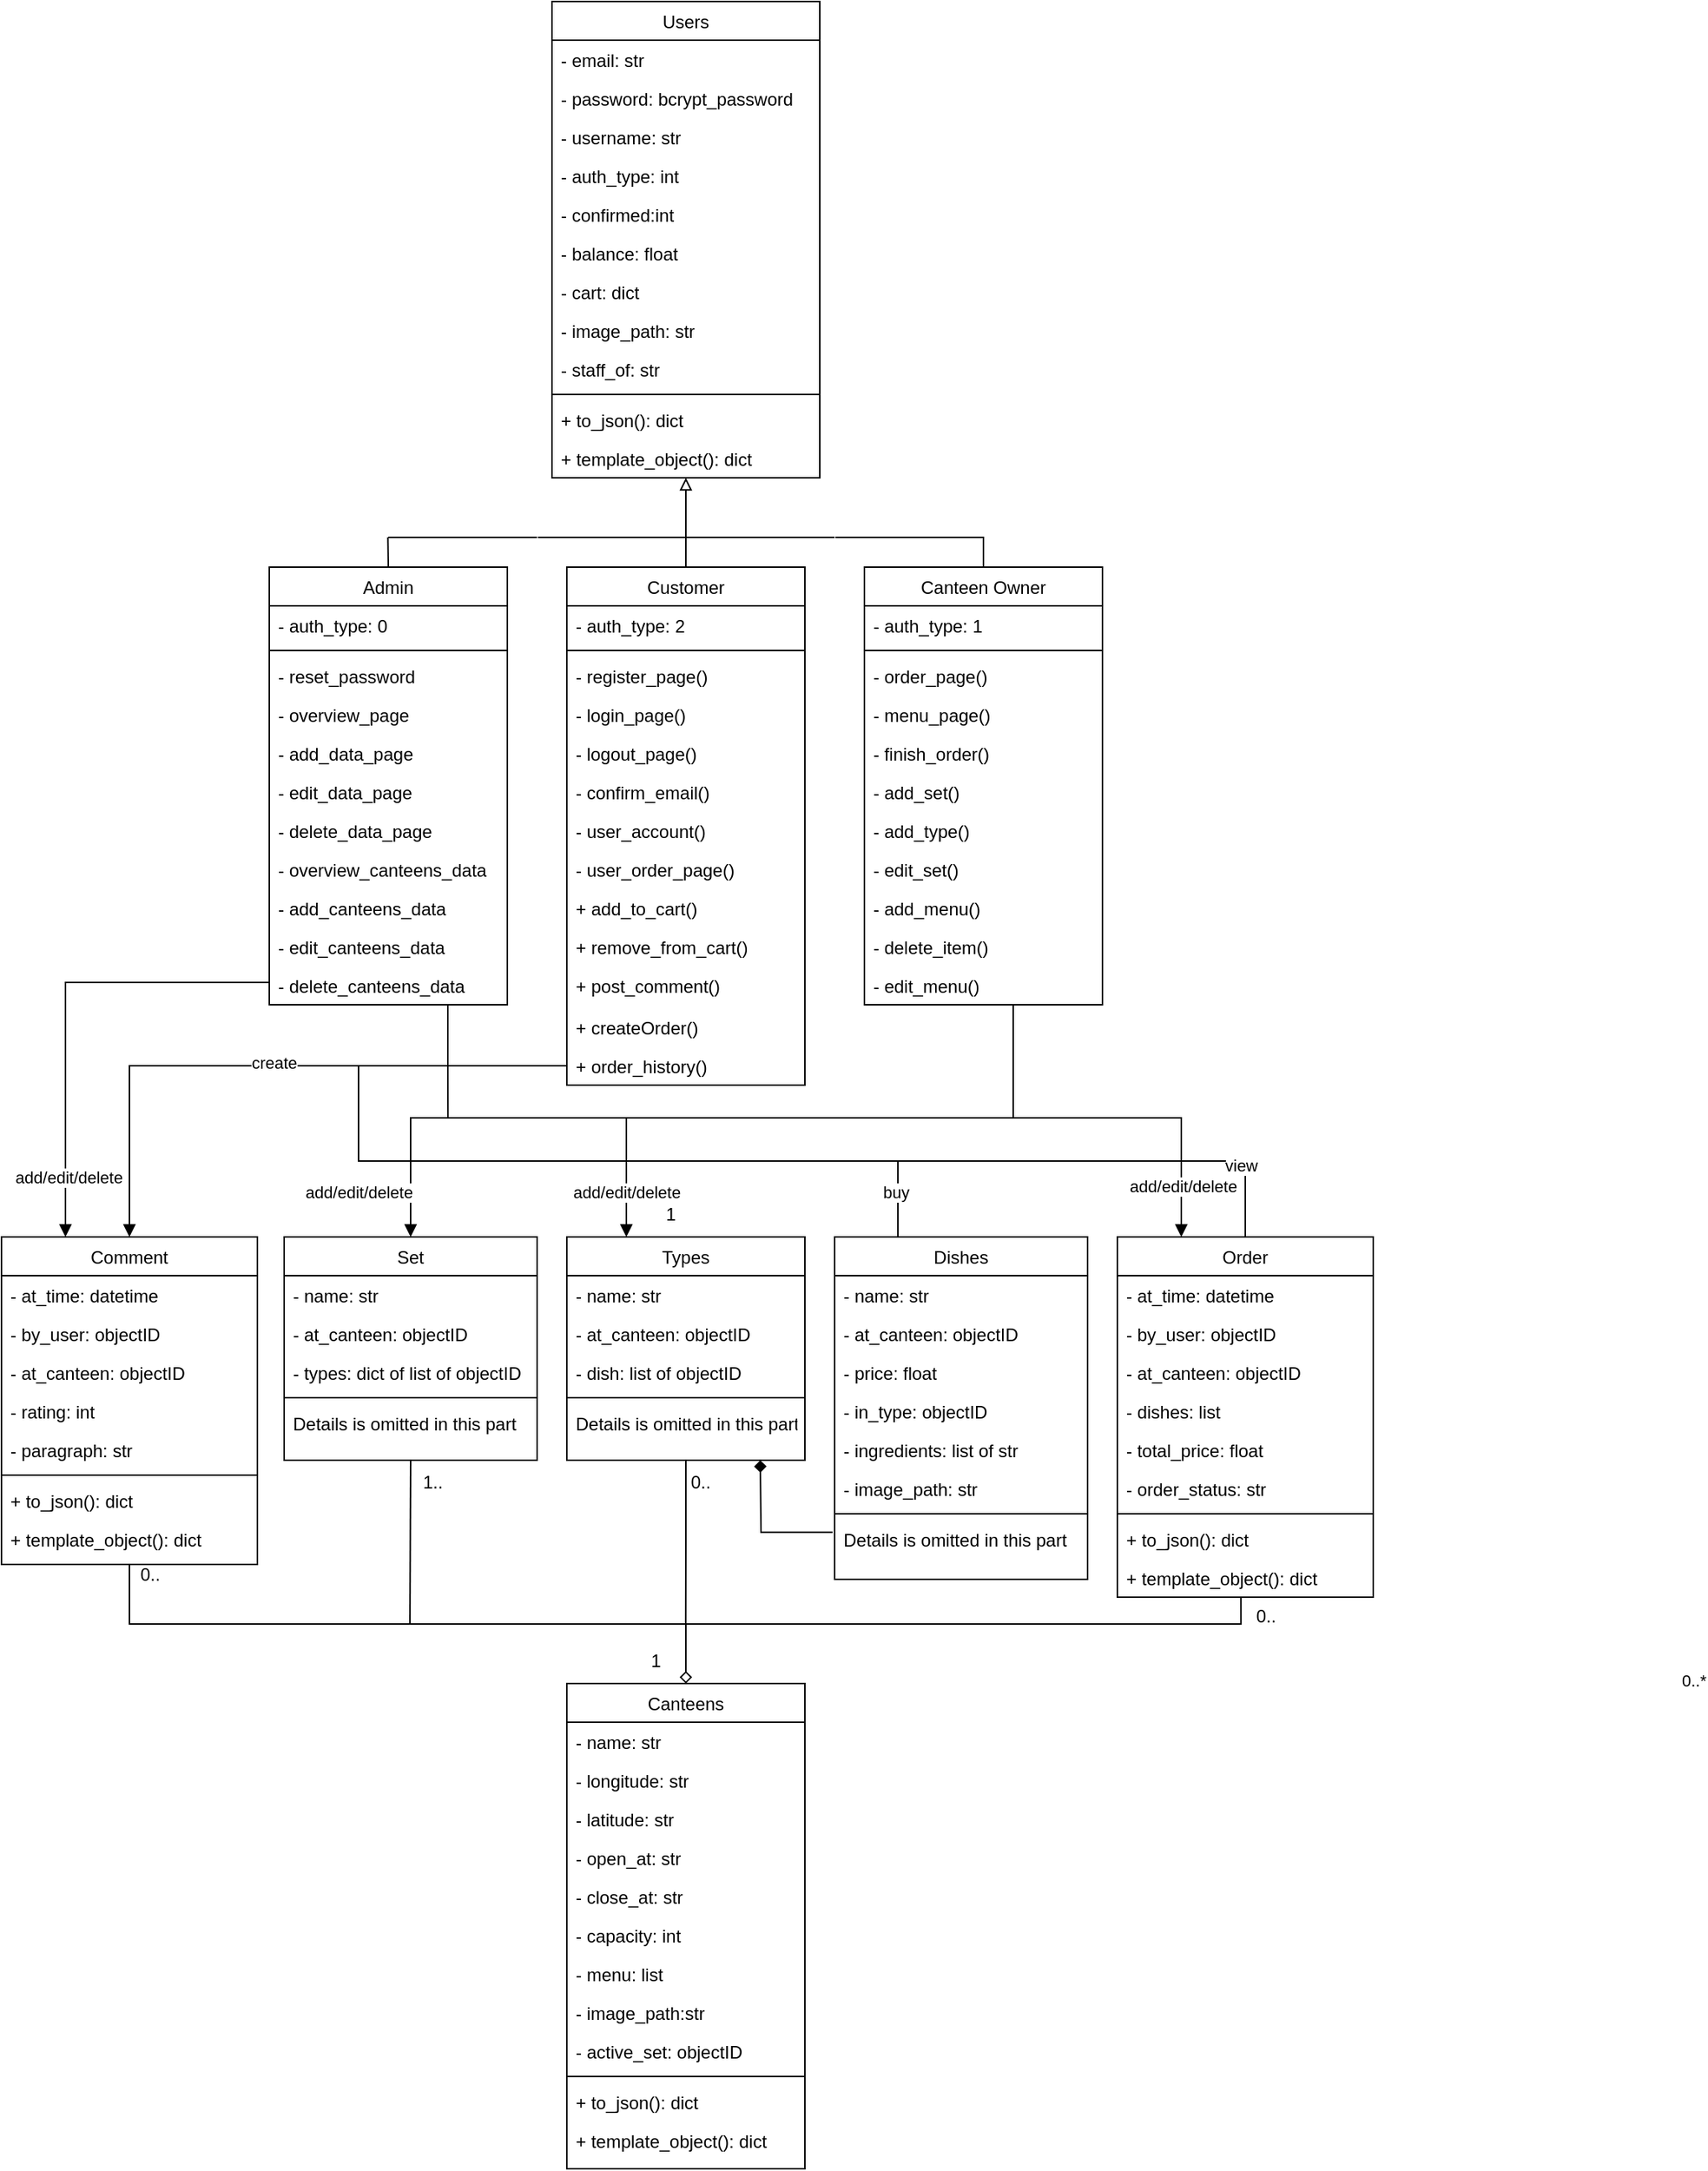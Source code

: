<mxfile version="18.0.0" type="github">
  <diagram id="REKJF-Y3c_5m74wAslqW" name="Page-1">
    <mxGraphModel dx="2703" dy="2780" grid="1" gridSize="10" guides="1" tooltips="1" connect="1" arrows="1" fold="1" page="1" pageScale="1" pageWidth="850" pageHeight="1100" math="0" shadow="0">
      <root>
        <mxCell id="0" />
        <mxCell id="1" parent="0" />
        <mxCell id="viqxkSpvM3g-2Dvo09nj-1" value="Users" style="swimlane;fontStyle=0;align=center;verticalAlign=top;childLayout=stackLayout;horizontal=1;startSize=26;horizontalStack=0;resizeParent=1;resizeLast=0;collapsible=1;marginBottom=0;rounded=0;shadow=0;strokeWidth=1;" vertex="1" parent="1">
          <mxGeometry x="470" y="-340" width="180" height="320" as="geometry">
            <mxRectangle x="230" y="140" width="160" height="26" as="alternateBounds" />
          </mxGeometry>
        </mxCell>
        <mxCell id="viqxkSpvM3g-2Dvo09nj-2" value="- email: str" style="text;align=left;verticalAlign=top;spacingLeft=4;spacingRight=4;overflow=hidden;rotatable=0;points=[[0,0.5],[1,0.5]];portConstraint=eastwest;" vertex="1" parent="viqxkSpvM3g-2Dvo09nj-1">
          <mxGeometry y="26" width="180" height="26" as="geometry" />
        </mxCell>
        <mxCell id="viqxkSpvM3g-2Dvo09nj-3" value="- password: bcrypt_password" style="text;align=left;verticalAlign=top;spacingLeft=4;spacingRight=4;overflow=hidden;rotatable=0;points=[[0,0.5],[1,0.5]];portConstraint=eastwest;rounded=0;shadow=0;html=0;" vertex="1" parent="viqxkSpvM3g-2Dvo09nj-1">
          <mxGeometry y="52" width="180" height="26" as="geometry" />
        </mxCell>
        <mxCell id="viqxkSpvM3g-2Dvo09nj-4" value="- username: str" style="text;align=left;verticalAlign=top;spacingLeft=4;spacingRight=4;overflow=hidden;rotatable=0;points=[[0,0.5],[1,0.5]];portConstraint=eastwest;rounded=0;shadow=0;html=0;" vertex="1" parent="viqxkSpvM3g-2Dvo09nj-1">
          <mxGeometry y="78" width="180" height="26" as="geometry" />
        </mxCell>
        <mxCell id="viqxkSpvM3g-2Dvo09nj-5" value="- auth_type: int" style="text;align=left;verticalAlign=top;spacingLeft=4;spacingRight=4;overflow=hidden;rotatable=0;points=[[0,0.5],[1,0.5]];portConstraint=eastwest;rounded=0;shadow=0;html=0;" vertex="1" parent="viqxkSpvM3g-2Dvo09nj-1">
          <mxGeometry y="104" width="180" height="26" as="geometry" />
        </mxCell>
        <mxCell id="viqxkSpvM3g-2Dvo09nj-6" value="- confirmed:int" style="text;align=left;verticalAlign=top;spacingLeft=4;spacingRight=4;overflow=hidden;rotatable=0;points=[[0,0.5],[1,0.5]];portConstraint=eastwest;rounded=0;shadow=0;html=0;" vertex="1" parent="viqxkSpvM3g-2Dvo09nj-1">
          <mxGeometry y="130" width="180" height="26" as="geometry" />
        </mxCell>
        <mxCell id="viqxkSpvM3g-2Dvo09nj-7" value="- balance: float" style="text;align=left;verticalAlign=top;spacingLeft=4;spacingRight=4;overflow=hidden;rotatable=0;points=[[0,0.5],[1,0.5]];portConstraint=eastwest;rounded=0;shadow=0;html=0;" vertex="1" parent="viqxkSpvM3g-2Dvo09nj-1">
          <mxGeometry y="156" width="180" height="26" as="geometry" />
        </mxCell>
        <mxCell id="viqxkSpvM3g-2Dvo09nj-8" value="- cart: dict" style="text;align=left;verticalAlign=top;spacingLeft=4;spacingRight=4;overflow=hidden;rotatable=0;points=[[0,0.5],[1,0.5]];portConstraint=eastwest;rounded=0;shadow=0;html=0;" vertex="1" parent="viqxkSpvM3g-2Dvo09nj-1">
          <mxGeometry y="182" width="180" height="26" as="geometry" />
        </mxCell>
        <mxCell id="viqxkSpvM3g-2Dvo09nj-9" value="- image_path: str" style="text;align=left;verticalAlign=top;spacingLeft=4;spacingRight=4;overflow=hidden;rotatable=0;points=[[0,0.5],[1,0.5]];portConstraint=eastwest;rounded=0;shadow=0;html=0;" vertex="1" parent="viqxkSpvM3g-2Dvo09nj-1">
          <mxGeometry y="208" width="180" height="26" as="geometry" />
        </mxCell>
        <mxCell id="viqxkSpvM3g-2Dvo09nj-10" value="- staff_of: str" style="text;align=left;verticalAlign=top;spacingLeft=4;spacingRight=4;overflow=hidden;rotatable=0;points=[[0,0.5],[1,0.5]];portConstraint=eastwest;rounded=0;shadow=0;html=0;" vertex="1" parent="viqxkSpvM3g-2Dvo09nj-1">
          <mxGeometry y="234" width="180" height="26" as="geometry" />
        </mxCell>
        <mxCell id="viqxkSpvM3g-2Dvo09nj-11" value="" style="line;html=1;strokeWidth=1;align=left;verticalAlign=middle;spacingTop=-1;spacingLeft=3;spacingRight=3;rotatable=0;labelPosition=right;points=[];portConstraint=eastwest;" vertex="1" parent="viqxkSpvM3g-2Dvo09nj-1">
          <mxGeometry y="260" width="180" height="8" as="geometry" />
        </mxCell>
        <mxCell id="viqxkSpvM3g-2Dvo09nj-12" value="+ to_json(): dict" style="text;align=left;verticalAlign=top;spacingLeft=4;spacingRight=4;overflow=hidden;rotatable=0;points=[[0,0.5],[1,0.5]];portConstraint=eastwest;" vertex="1" parent="viqxkSpvM3g-2Dvo09nj-1">
          <mxGeometry y="268" width="180" height="26" as="geometry" />
        </mxCell>
        <mxCell id="viqxkSpvM3g-2Dvo09nj-13" value="+ template_object(): dict" style="text;align=left;verticalAlign=top;spacingLeft=4;spacingRight=4;overflow=hidden;rotatable=0;points=[[0,0.5],[1,0.5]];portConstraint=eastwest;rounded=0;shadow=0;html=0;" vertex="1" parent="viqxkSpvM3g-2Dvo09nj-1">
          <mxGeometry y="294" width="180" height="26" as="geometry" />
        </mxCell>
        <mxCell id="viqxkSpvM3g-2Dvo09nj-132" style="edgeStyle=orthogonalEdgeStyle;rounded=0;orthogonalLoop=1;jettySize=auto;html=1;exitX=0.5;exitY=0;exitDx=0;exitDy=0;endArrow=none;endFill=0;" edge="1" parent="1" source="viqxkSpvM3g-2Dvo09nj-14">
          <mxGeometry relative="1" as="geometry">
            <mxPoint x="460" y="20" as="targetPoint" />
          </mxGeometry>
        </mxCell>
        <mxCell id="viqxkSpvM3g-2Dvo09nj-14" value="Customer" style="swimlane;fontStyle=0;align=center;verticalAlign=top;childLayout=stackLayout;horizontal=1;startSize=26;horizontalStack=0;resizeParent=1;resizeLast=0;collapsible=1;marginBottom=0;rounded=0;shadow=0;strokeWidth=1;" vertex="1" parent="1">
          <mxGeometry x="480" y="40" width="160" height="348" as="geometry">
            <mxRectangle x="130" y="380" width="160" height="26" as="alternateBounds" />
          </mxGeometry>
        </mxCell>
        <mxCell id="viqxkSpvM3g-2Dvo09nj-15" value="- auth_type: 2" style="text;align=left;verticalAlign=top;spacingLeft=4;spacingRight=4;overflow=hidden;rotatable=0;points=[[0,0.5],[1,0.5]];portConstraint=eastwest;rounded=0;shadow=0;html=0;" vertex="1" parent="viqxkSpvM3g-2Dvo09nj-14">
          <mxGeometry y="26" width="160" height="26" as="geometry" />
        </mxCell>
        <mxCell id="viqxkSpvM3g-2Dvo09nj-16" value="" style="line;html=1;strokeWidth=1;align=left;verticalAlign=middle;spacingTop=-1;spacingLeft=3;spacingRight=3;rotatable=0;labelPosition=right;points=[];portConstraint=eastwest;" vertex="1" parent="viqxkSpvM3g-2Dvo09nj-14">
          <mxGeometry y="52" width="160" height="8" as="geometry" />
        </mxCell>
        <mxCell id="viqxkSpvM3g-2Dvo09nj-17" value="- register_page()" style="text;align=left;verticalAlign=top;spacingLeft=4;spacingRight=4;overflow=hidden;rotatable=0;points=[[0,0.5],[1,0.5]];portConstraint=eastwest;rounded=0;shadow=0;html=0;" vertex="1" parent="viqxkSpvM3g-2Dvo09nj-14">
          <mxGeometry y="60" width="160" height="26" as="geometry" />
        </mxCell>
        <mxCell id="viqxkSpvM3g-2Dvo09nj-18" value="- login_page()" style="text;align=left;verticalAlign=top;spacingLeft=4;spacingRight=4;overflow=hidden;rotatable=0;points=[[0,0.5],[1,0.5]];portConstraint=eastwest;fontStyle=0" vertex="1" parent="viqxkSpvM3g-2Dvo09nj-14">
          <mxGeometry y="86" width="160" height="26" as="geometry" />
        </mxCell>
        <mxCell id="viqxkSpvM3g-2Dvo09nj-19" value="- logout_page()" style="text;align=left;verticalAlign=top;spacingLeft=4;spacingRight=4;overflow=hidden;rotatable=0;points=[[0,0.5],[1,0.5]];portConstraint=eastwest;" vertex="1" parent="viqxkSpvM3g-2Dvo09nj-14">
          <mxGeometry y="112" width="160" height="26" as="geometry" />
        </mxCell>
        <mxCell id="viqxkSpvM3g-2Dvo09nj-20" value="- confirm_email()" style="text;align=left;verticalAlign=top;spacingLeft=4;spacingRight=4;overflow=hidden;rotatable=0;points=[[0,0.5],[1,0.5]];portConstraint=eastwest;rounded=0;shadow=0;html=0;" vertex="1" parent="viqxkSpvM3g-2Dvo09nj-14">
          <mxGeometry y="138" width="160" height="26" as="geometry" />
        </mxCell>
        <mxCell id="viqxkSpvM3g-2Dvo09nj-21" value="- user_account()" style="text;align=left;verticalAlign=top;spacingLeft=4;spacingRight=4;overflow=hidden;rotatable=0;points=[[0,0.5],[1,0.5]];portConstraint=eastwest;rounded=0;shadow=0;html=0;" vertex="1" parent="viqxkSpvM3g-2Dvo09nj-14">
          <mxGeometry y="164" width="160" height="26" as="geometry" />
        </mxCell>
        <mxCell id="viqxkSpvM3g-2Dvo09nj-22" value="- user_order_page()" style="text;align=left;verticalAlign=top;spacingLeft=4;spacingRight=4;overflow=hidden;rotatable=0;points=[[0,0.5],[1,0.5]];portConstraint=eastwest;rounded=0;shadow=0;html=0;" vertex="1" parent="viqxkSpvM3g-2Dvo09nj-14">
          <mxGeometry y="190" width="160" height="26" as="geometry" />
        </mxCell>
        <mxCell id="viqxkSpvM3g-2Dvo09nj-23" value="+ add_to_cart()" style="text;align=left;verticalAlign=top;spacingLeft=4;spacingRight=4;overflow=hidden;rotatable=0;points=[[0,0.5],[1,0.5]];portConstraint=eastwest;rounded=0;shadow=0;html=0;" vertex="1" parent="viqxkSpvM3g-2Dvo09nj-14">
          <mxGeometry y="216" width="160" height="26" as="geometry" />
        </mxCell>
        <mxCell id="viqxkSpvM3g-2Dvo09nj-24" value="+ remove_from_cart()" style="text;align=left;verticalAlign=top;spacingLeft=4;spacingRight=4;overflow=hidden;rotatable=0;points=[[0,0.5],[1,0.5]];portConstraint=eastwest;rounded=0;shadow=0;html=0;" vertex="1" parent="viqxkSpvM3g-2Dvo09nj-14">
          <mxGeometry y="242" width="160" height="26" as="geometry" />
        </mxCell>
        <mxCell id="viqxkSpvM3g-2Dvo09nj-25" value="+ post_comment()" style="text;align=left;verticalAlign=top;spacingLeft=4;spacingRight=4;overflow=hidden;rotatable=0;points=[[0,0.5],[1,0.5]];portConstraint=eastwest;rounded=0;shadow=0;html=0;" vertex="1" parent="viqxkSpvM3g-2Dvo09nj-14">
          <mxGeometry y="268" width="160" height="28" as="geometry" />
        </mxCell>
        <mxCell id="viqxkSpvM3g-2Dvo09nj-26" value="+ createOrder()" style="text;align=left;verticalAlign=top;spacingLeft=4;spacingRight=4;overflow=hidden;rotatable=0;points=[[0,0.5],[1,0.5]];portConstraint=eastwest;" vertex="1" parent="viqxkSpvM3g-2Dvo09nj-14">
          <mxGeometry y="296" width="160" height="26" as="geometry" />
        </mxCell>
        <mxCell id="viqxkSpvM3g-2Dvo09nj-27" value="+ order_history()" style="text;align=left;verticalAlign=top;spacingLeft=4;spacingRight=4;overflow=hidden;rotatable=0;points=[[0,0.5],[1,0.5]];portConstraint=eastwest;rounded=0;shadow=0;html=0;" vertex="1" parent="viqxkSpvM3g-2Dvo09nj-14">
          <mxGeometry y="322" width="160" height="26" as="geometry" />
        </mxCell>
        <mxCell id="viqxkSpvM3g-2Dvo09nj-32" value="Canteens" style="swimlane;fontStyle=0;align=center;verticalAlign=top;childLayout=stackLayout;horizontal=1;startSize=26;horizontalStack=0;resizeParent=1;resizeLast=0;collapsible=1;marginBottom=0;rounded=0;shadow=0;strokeWidth=1;" vertex="1" parent="1">
          <mxGeometry x="480" y="790" width="160" height="326" as="geometry">
            <mxRectangle x="550" y="140" width="160" height="26" as="alternateBounds" />
          </mxGeometry>
        </mxCell>
        <mxCell id="viqxkSpvM3g-2Dvo09nj-33" value="- name: str" style="text;align=left;verticalAlign=top;spacingLeft=4;spacingRight=4;overflow=hidden;rotatable=0;points=[[0,0.5],[1,0.5]];portConstraint=eastwest;" vertex="1" parent="viqxkSpvM3g-2Dvo09nj-32">
          <mxGeometry y="26" width="160" height="26" as="geometry" />
        </mxCell>
        <mxCell id="viqxkSpvM3g-2Dvo09nj-34" value="- longitude: str" style="text;align=left;verticalAlign=top;spacingLeft=4;spacingRight=4;overflow=hidden;rotatable=0;points=[[0,0.5],[1,0.5]];portConstraint=eastwest;rounded=0;shadow=0;html=0;" vertex="1" parent="viqxkSpvM3g-2Dvo09nj-32">
          <mxGeometry y="52" width="160" height="26" as="geometry" />
        </mxCell>
        <mxCell id="viqxkSpvM3g-2Dvo09nj-35" value="- latitude: str" style="text;align=left;verticalAlign=top;spacingLeft=4;spacingRight=4;overflow=hidden;rotatable=0;points=[[0,0.5],[1,0.5]];portConstraint=eastwest;rounded=0;shadow=0;html=0;" vertex="1" parent="viqxkSpvM3g-2Dvo09nj-32">
          <mxGeometry y="78" width="160" height="26" as="geometry" />
        </mxCell>
        <mxCell id="viqxkSpvM3g-2Dvo09nj-36" value="- open_at: str" style="text;align=left;verticalAlign=top;spacingLeft=4;spacingRight=4;overflow=hidden;rotatable=0;points=[[0,0.5],[1,0.5]];portConstraint=eastwest;rounded=0;shadow=0;html=0;" vertex="1" parent="viqxkSpvM3g-2Dvo09nj-32">
          <mxGeometry y="104" width="160" height="26" as="geometry" />
        </mxCell>
        <mxCell id="viqxkSpvM3g-2Dvo09nj-37" value="- close_at: str" style="text;align=left;verticalAlign=top;spacingLeft=4;spacingRight=4;overflow=hidden;rotatable=0;points=[[0,0.5],[1,0.5]];portConstraint=eastwest;rounded=0;shadow=0;html=0;" vertex="1" parent="viqxkSpvM3g-2Dvo09nj-32">
          <mxGeometry y="130" width="160" height="26" as="geometry" />
        </mxCell>
        <mxCell id="viqxkSpvM3g-2Dvo09nj-38" value="- capacity: int" style="text;align=left;verticalAlign=top;spacingLeft=4;spacingRight=4;overflow=hidden;rotatable=0;points=[[0,0.5],[1,0.5]];portConstraint=eastwest;rounded=0;shadow=0;html=0;" vertex="1" parent="viqxkSpvM3g-2Dvo09nj-32">
          <mxGeometry y="156" width="160" height="26" as="geometry" />
        </mxCell>
        <mxCell id="viqxkSpvM3g-2Dvo09nj-39" value="- menu: list" style="text;align=left;verticalAlign=top;spacingLeft=4;spacingRight=4;overflow=hidden;rotatable=0;points=[[0,0.5],[1,0.5]];portConstraint=eastwest;rounded=0;shadow=0;html=0;" vertex="1" parent="viqxkSpvM3g-2Dvo09nj-32">
          <mxGeometry y="182" width="160" height="26" as="geometry" />
        </mxCell>
        <mxCell id="viqxkSpvM3g-2Dvo09nj-40" value="- image_path:str" style="text;align=left;verticalAlign=top;spacingLeft=4;spacingRight=4;overflow=hidden;rotatable=0;points=[[0,0.5],[1,0.5]];portConstraint=eastwest;rounded=0;shadow=0;html=0;" vertex="1" parent="viqxkSpvM3g-2Dvo09nj-32">
          <mxGeometry y="208" width="160" height="26" as="geometry" />
        </mxCell>
        <mxCell id="viqxkSpvM3g-2Dvo09nj-41" value="- active_set: objectID" style="text;align=left;verticalAlign=top;spacingLeft=4;spacingRight=4;overflow=hidden;rotatable=0;points=[[0,0.5],[1,0.5]];portConstraint=eastwest;rounded=0;shadow=0;html=0;" vertex="1" parent="viqxkSpvM3g-2Dvo09nj-32">
          <mxGeometry y="234" width="160" height="26" as="geometry" />
        </mxCell>
        <mxCell id="viqxkSpvM3g-2Dvo09nj-42" value="" style="line;html=1;strokeWidth=1;align=left;verticalAlign=middle;spacingTop=-1;spacingLeft=3;spacingRight=3;rotatable=0;labelPosition=right;points=[];portConstraint=eastwest;" vertex="1" parent="viqxkSpvM3g-2Dvo09nj-32">
          <mxGeometry y="260" width="160" height="8" as="geometry" />
        </mxCell>
        <mxCell id="viqxkSpvM3g-2Dvo09nj-43" value="+ to_json(): dict" style="text;align=left;verticalAlign=top;spacingLeft=4;spacingRight=4;overflow=hidden;rotatable=0;points=[[0,0.5],[1,0.5]];portConstraint=eastwest;" vertex="1" parent="viqxkSpvM3g-2Dvo09nj-32">
          <mxGeometry y="268" width="160" height="26" as="geometry" />
        </mxCell>
        <mxCell id="viqxkSpvM3g-2Dvo09nj-44" value="+ template_object(): dict" style="text;align=left;verticalAlign=top;spacingLeft=4;spacingRight=4;overflow=hidden;rotatable=0;points=[[0,0.5],[1,0.5]];portConstraint=eastwest;" vertex="1" parent="viqxkSpvM3g-2Dvo09nj-32">
          <mxGeometry y="294" width="160" height="26" as="geometry" />
        </mxCell>
        <mxCell id="viqxkSpvM3g-2Dvo09nj-140" style="edgeStyle=orthogonalEdgeStyle;rounded=0;orthogonalLoop=1;jettySize=auto;html=1;exitX=0.5;exitY=1;exitDx=0;exitDy=0;entryX=0.5;entryY=0;entryDx=0;entryDy=0;startArrow=none;startFill=0;endArrow=diamond;endFill=0;" edge="1" parent="1" source="viqxkSpvM3g-2Dvo09nj-51" target="viqxkSpvM3g-2Dvo09nj-32">
          <mxGeometry relative="1" as="geometry" />
        </mxCell>
        <mxCell id="viqxkSpvM3g-2Dvo09nj-51" value="Comment" style="swimlane;fontStyle=0;align=center;verticalAlign=top;childLayout=stackLayout;horizontal=1;startSize=26;horizontalStack=0;resizeParent=1;resizeLast=0;collapsible=1;marginBottom=0;rounded=0;shadow=0;strokeWidth=1;" vertex="1" parent="1">
          <mxGeometry x="100" y="490" width="172" height="220" as="geometry">
            <mxRectangle x="550" y="140" width="160" height="26" as="alternateBounds" />
          </mxGeometry>
        </mxCell>
        <mxCell id="viqxkSpvM3g-2Dvo09nj-52" value="- at_time: datetime" style="text;align=left;verticalAlign=top;spacingLeft=4;spacingRight=4;overflow=hidden;rotatable=0;points=[[0,0.5],[1,0.5]];portConstraint=eastwest;" vertex="1" parent="viqxkSpvM3g-2Dvo09nj-51">
          <mxGeometry y="26" width="172" height="26" as="geometry" />
        </mxCell>
        <mxCell id="viqxkSpvM3g-2Dvo09nj-53" value="- by_user: objectID" style="text;align=left;verticalAlign=top;spacingLeft=4;spacingRight=4;overflow=hidden;rotatable=0;points=[[0,0.5],[1,0.5]];portConstraint=eastwest;rounded=0;shadow=0;html=0;" vertex="1" parent="viqxkSpvM3g-2Dvo09nj-51">
          <mxGeometry y="52" width="172" height="26" as="geometry" />
        </mxCell>
        <mxCell id="viqxkSpvM3g-2Dvo09nj-54" value="- at_canteen: objectID" style="text;align=left;verticalAlign=top;spacingLeft=4;spacingRight=4;overflow=hidden;rotatable=0;points=[[0,0.5],[1,0.5]];portConstraint=eastwest;rounded=0;shadow=0;html=0;" vertex="1" parent="viqxkSpvM3g-2Dvo09nj-51">
          <mxGeometry y="78" width="172" height="26" as="geometry" />
        </mxCell>
        <mxCell id="viqxkSpvM3g-2Dvo09nj-55" value="- rating: int" style="text;align=left;verticalAlign=top;spacingLeft=4;spacingRight=4;overflow=hidden;rotatable=0;points=[[0,0.5],[1,0.5]];portConstraint=eastwest;rounded=0;shadow=0;html=0;" vertex="1" parent="viqxkSpvM3g-2Dvo09nj-51">
          <mxGeometry y="104" width="172" height="26" as="geometry" />
        </mxCell>
        <mxCell id="viqxkSpvM3g-2Dvo09nj-56" value="- paragraph: str" style="text;align=left;verticalAlign=top;spacingLeft=4;spacingRight=4;overflow=hidden;rotatable=0;points=[[0,0.5],[1,0.5]];portConstraint=eastwest;rounded=0;shadow=0;html=0;" vertex="1" parent="viqxkSpvM3g-2Dvo09nj-51">
          <mxGeometry y="130" width="172" height="26" as="geometry" />
        </mxCell>
        <mxCell id="viqxkSpvM3g-2Dvo09nj-57" value="" style="line;html=1;strokeWidth=1;align=left;verticalAlign=middle;spacingTop=-1;spacingLeft=3;spacingRight=3;rotatable=0;labelPosition=right;points=[];portConstraint=eastwest;" vertex="1" parent="viqxkSpvM3g-2Dvo09nj-51">
          <mxGeometry y="156" width="172" height="8" as="geometry" />
        </mxCell>
        <mxCell id="viqxkSpvM3g-2Dvo09nj-58" value="+ to_json(): dict" style="text;align=left;verticalAlign=top;spacingLeft=4;spacingRight=4;overflow=hidden;rotatable=0;points=[[0,0.5],[1,0.5]];portConstraint=eastwest;" vertex="1" parent="viqxkSpvM3g-2Dvo09nj-51">
          <mxGeometry y="164" width="172" height="26" as="geometry" />
        </mxCell>
        <mxCell id="viqxkSpvM3g-2Dvo09nj-59" value="+ template_object(): dict" style="text;align=left;verticalAlign=top;spacingLeft=4;spacingRight=4;overflow=hidden;rotatable=0;points=[[0,0.5],[1,0.5]];portConstraint=eastwest;" vertex="1" parent="viqxkSpvM3g-2Dvo09nj-51">
          <mxGeometry y="190" width="172" height="26" as="geometry" />
        </mxCell>
        <mxCell id="viqxkSpvM3g-2Dvo09nj-145" style="edgeStyle=orthogonalEdgeStyle;rounded=0;orthogonalLoop=1;jettySize=auto;html=1;exitX=0.483;exitY=1;exitDx=0;exitDy=0;startArrow=none;startFill=0;endArrow=none;endFill=0;exitPerimeter=0;" edge="1" parent="1" source="viqxkSpvM3g-2Dvo09nj-69">
          <mxGeometry relative="1" as="geometry">
            <mxPoint x="740" y="750" as="targetPoint" />
            <Array as="points">
              <mxPoint x="933" y="750" />
            </Array>
          </mxGeometry>
        </mxCell>
        <mxCell id="viqxkSpvM3g-2Dvo09nj-60" value="Order" style="swimlane;fontStyle=0;align=center;verticalAlign=top;childLayout=stackLayout;horizontal=1;startSize=26;horizontalStack=0;resizeParent=1;resizeLast=0;collapsible=1;marginBottom=0;rounded=0;shadow=0;strokeWidth=1;" vertex="1" parent="1">
          <mxGeometry x="850" y="490" width="172" height="242" as="geometry">
            <mxRectangle x="550" y="140" width="160" height="26" as="alternateBounds" />
          </mxGeometry>
        </mxCell>
        <mxCell id="viqxkSpvM3g-2Dvo09nj-61" value="- at_time: datetime" style="text;align=left;verticalAlign=top;spacingLeft=4;spacingRight=4;overflow=hidden;rotatable=0;points=[[0,0.5],[1,0.5]];portConstraint=eastwest;" vertex="1" parent="viqxkSpvM3g-2Dvo09nj-60">
          <mxGeometry y="26" width="172" height="26" as="geometry" />
        </mxCell>
        <mxCell id="viqxkSpvM3g-2Dvo09nj-62" value="- by_user: objectID" style="text;align=left;verticalAlign=top;spacingLeft=4;spacingRight=4;overflow=hidden;rotatable=0;points=[[0,0.5],[1,0.5]];portConstraint=eastwest;rounded=0;shadow=0;html=0;" vertex="1" parent="viqxkSpvM3g-2Dvo09nj-60">
          <mxGeometry y="52" width="172" height="26" as="geometry" />
        </mxCell>
        <mxCell id="viqxkSpvM3g-2Dvo09nj-63" value="- at_canteen: objectID" style="text;align=left;verticalAlign=top;spacingLeft=4;spacingRight=4;overflow=hidden;rotatable=0;points=[[0,0.5],[1,0.5]];portConstraint=eastwest;rounded=0;shadow=0;html=0;" vertex="1" parent="viqxkSpvM3g-2Dvo09nj-60">
          <mxGeometry y="78" width="172" height="26" as="geometry" />
        </mxCell>
        <mxCell id="viqxkSpvM3g-2Dvo09nj-64" value="- dishes: list" style="text;align=left;verticalAlign=top;spacingLeft=4;spacingRight=4;overflow=hidden;rotatable=0;points=[[0,0.5],[1,0.5]];portConstraint=eastwest;rounded=0;shadow=0;html=0;" vertex="1" parent="viqxkSpvM3g-2Dvo09nj-60">
          <mxGeometry y="104" width="172" height="26" as="geometry" />
        </mxCell>
        <mxCell id="viqxkSpvM3g-2Dvo09nj-65" value="- total_price: float" style="text;align=left;verticalAlign=top;spacingLeft=4;spacingRight=4;overflow=hidden;rotatable=0;points=[[0,0.5],[1,0.5]];portConstraint=eastwest;rounded=0;shadow=0;html=0;" vertex="1" parent="viqxkSpvM3g-2Dvo09nj-60">
          <mxGeometry y="130" width="172" height="26" as="geometry" />
        </mxCell>
        <mxCell id="viqxkSpvM3g-2Dvo09nj-66" value="- order_status: str" style="text;align=left;verticalAlign=top;spacingLeft=4;spacingRight=4;overflow=hidden;rotatable=0;points=[[0,0.5],[1,0.5]];portConstraint=eastwest;rounded=0;shadow=0;html=0;" vertex="1" parent="viqxkSpvM3g-2Dvo09nj-60">
          <mxGeometry y="156" width="172" height="26" as="geometry" />
        </mxCell>
        <mxCell id="viqxkSpvM3g-2Dvo09nj-67" value="" style="line;html=1;strokeWidth=1;align=left;verticalAlign=middle;spacingTop=-1;spacingLeft=3;spacingRight=3;rotatable=0;labelPosition=right;points=[];portConstraint=eastwest;" vertex="1" parent="viqxkSpvM3g-2Dvo09nj-60">
          <mxGeometry y="182" width="172" height="8" as="geometry" />
        </mxCell>
        <mxCell id="viqxkSpvM3g-2Dvo09nj-68" value="+ to_json(): dict" style="text;align=left;verticalAlign=top;spacingLeft=4;spacingRight=4;overflow=hidden;rotatable=0;points=[[0,0.5],[1,0.5]];portConstraint=eastwest;" vertex="1" parent="viqxkSpvM3g-2Dvo09nj-60">
          <mxGeometry y="190" width="172" height="26" as="geometry" />
        </mxCell>
        <mxCell id="viqxkSpvM3g-2Dvo09nj-69" value="+ template_object(): dict" style="text;align=left;verticalAlign=top;spacingLeft=4;spacingRight=4;overflow=hidden;rotatable=0;points=[[0,0.5],[1,0.5]];portConstraint=eastwest;" vertex="1" parent="viqxkSpvM3g-2Dvo09nj-60">
          <mxGeometry y="216" width="172" height="26" as="geometry" />
        </mxCell>
        <mxCell id="viqxkSpvM3g-2Dvo09nj-79" value="0..*" style="edgeLabel;resizable=0;html=1;align=right;verticalAlign=top;" connectable="0" vertex="1" parent="1">
          <mxGeometry x="1246" y="775.002" as="geometry" />
        </mxCell>
        <mxCell id="viqxkSpvM3g-2Dvo09nj-148" style="edgeStyle=orthogonalEdgeStyle;rounded=0;orthogonalLoop=1;jettySize=auto;html=1;exitX=-0.008;exitY=0.324;exitDx=0;exitDy=0;startArrow=none;startFill=0;endArrow=diamond;endFill=1;exitPerimeter=0;" edge="1" parent="1" source="viqxkSpvM3g-2Dvo09nj-88">
          <mxGeometry relative="1" as="geometry">
            <mxPoint x="610" y="640" as="targetPoint" />
          </mxGeometry>
        </mxCell>
        <mxCell id="viqxkSpvM3g-2Dvo09nj-80" value="Dishes" style="swimlane;fontStyle=0;align=center;verticalAlign=top;childLayout=stackLayout;horizontal=1;startSize=26;horizontalStack=0;resizeParent=1;resizeLast=0;collapsible=1;marginBottom=0;rounded=0;shadow=0;strokeWidth=1;" vertex="1" parent="1">
          <mxGeometry x="660" y="490" width="170" height="230" as="geometry">
            <mxRectangle x="130" y="380" width="160" height="26" as="alternateBounds" />
          </mxGeometry>
        </mxCell>
        <mxCell id="viqxkSpvM3g-2Dvo09nj-81" value="- name: str" style="text;align=left;verticalAlign=top;spacingLeft=4;spacingRight=4;overflow=hidden;rotatable=0;points=[[0,0.5],[1,0.5]];portConstraint=eastwest;rounded=0;shadow=0;html=0;" vertex="1" parent="viqxkSpvM3g-2Dvo09nj-80">
          <mxGeometry y="26" width="170" height="26" as="geometry" />
        </mxCell>
        <mxCell id="viqxkSpvM3g-2Dvo09nj-82" value="- at_canteen: objectID" style="text;align=left;verticalAlign=top;spacingLeft=4;spacingRight=4;overflow=hidden;rotatable=0;points=[[0,0.5],[1,0.5]];portConstraint=eastwest;rounded=0;shadow=0;html=0;" vertex="1" parent="viqxkSpvM3g-2Dvo09nj-80">
          <mxGeometry y="52" width="170" height="26" as="geometry" />
        </mxCell>
        <mxCell id="viqxkSpvM3g-2Dvo09nj-83" value="- price: float" style="text;align=left;verticalAlign=top;spacingLeft=4;spacingRight=4;overflow=hidden;rotatable=0;points=[[0,0.5],[1,0.5]];portConstraint=eastwest;rounded=0;shadow=0;html=0;" vertex="1" parent="viqxkSpvM3g-2Dvo09nj-80">
          <mxGeometry y="78" width="170" height="26" as="geometry" />
        </mxCell>
        <mxCell id="viqxkSpvM3g-2Dvo09nj-84" value="- in_type: objectID" style="text;align=left;verticalAlign=top;spacingLeft=4;spacingRight=4;overflow=hidden;rotatable=0;points=[[0,0.5],[1,0.5]];portConstraint=eastwest;rounded=0;shadow=0;html=0;" vertex="1" parent="viqxkSpvM3g-2Dvo09nj-80">
          <mxGeometry y="104" width="170" height="26" as="geometry" />
        </mxCell>
        <mxCell id="viqxkSpvM3g-2Dvo09nj-85" value="- ingredients: list of str" style="text;align=left;verticalAlign=top;spacingLeft=4;spacingRight=4;overflow=hidden;rotatable=0;points=[[0,0.5],[1,0.5]];portConstraint=eastwest;rounded=0;shadow=0;html=0;" vertex="1" parent="viqxkSpvM3g-2Dvo09nj-80">
          <mxGeometry y="130" width="170" height="26" as="geometry" />
        </mxCell>
        <mxCell id="viqxkSpvM3g-2Dvo09nj-86" value="- image_path: str" style="text;align=left;verticalAlign=top;spacingLeft=4;spacingRight=4;overflow=hidden;rotatable=0;points=[[0,0.5],[1,0.5]];portConstraint=eastwest;rounded=0;shadow=0;html=0;" vertex="1" parent="viqxkSpvM3g-2Dvo09nj-80">
          <mxGeometry y="156" width="170" height="26" as="geometry" />
        </mxCell>
        <mxCell id="viqxkSpvM3g-2Dvo09nj-87" value="" style="line;html=1;strokeWidth=1;align=left;verticalAlign=middle;spacingTop=-1;spacingLeft=3;spacingRight=3;rotatable=0;labelPosition=right;points=[];portConstraint=eastwest;" vertex="1" parent="viqxkSpvM3g-2Dvo09nj-80">
          <mxGeometry y="182" width="170" height="8" as="geometry" />
        </mxCell>
        <mxCell id="viqxkSpvM3g-2Dvo09nj-88" value="Details is omitted in this part" style="text;align=left;verticalAlign=top;spacingLeft=4;spacingRight=4;overflow=hidden;rotatable=0;points=[[0,0.5],[1,0.5]];portConstraint=eastwest;fontStyle=0" vertex="1" parent="viqxkSpvM3g-2Dvo09nj-80">
          <mxGeometry y="190" width="170" height="26" as="geometry" />
        </mxCell>
        <mxCell id="viqxkSpvM3g-2Dvo09nj-143" style="edgeStyle=orthogonalEdgeStyle;rounded=0;orthogonalLoop=1;jettySize=auto;html=1;exitX=0.5;exitY=1;exitDx=0;exitDy=0;startArrow=none;startFill=0;endArrow=none;endFill=0;" edge="1" parent="1" source="viqxkSpvM3g-2Dvo09nj-89">
          <mxGeometry relative="1" as="geometry">
            <mxPoint x="559.895" y="750" as="targetPoint" />
          </mxGeometry>
        </mxCell>
        <mxCell id="viqxkSpvM3g-2Dvo09nj-89" value="Types" style="swimlane;fontStyle=0;align=center;verticalAlign=top;childLayout=stackLayout;horizontal=1;startSize=26;horizontalStack=0;resizeParent=1;resizeLast=0;collapsible=1;marginBottom=0;rounded=0;shadow=0;strokeWidth=1;" vertex="1" parent="1">
          <mxGeometry x="480" y="490" width="160" height="150" as="geometry">
            <mxRectangle x="130" y="380" width="160" height="26" as="alternateBounds" />
          </mxGeometry>
        </mxCell>
        <mxCell id="viqxkSpvM3g-2Dvo09nj-90" value="- name: str" style="text;align=left;verticalAlign=top;spacingLeft=4;spacingRight=4;overflow=hidden;rotatable=0;points=[[0,0.5],[1,0.5]];portConstraint=eastwest;rounded=0;shadow=0;html=0;" vertex="1" parent="viqxkSpvM3g-2Dvo09nj-89">
          <mxGeometry y="26" width="160" height="26" as="geometry" />
        </mxCell>
        <mxCell id="viqxkSpvM3g-2Dvo09nj-91" value="- at_canteen: objectID" style="text;align=left;verticalAlign=top;spacingLeft=4;spacingRight=4;overflow=hidden;rotatable=0;points=[[0,0.5],[1,0.5]];portConstraint=eastwest;rounded=0;shadow=0;html=0;" vertex="1" parent="viqxkSpvM3g-2Dvo09nj-89">
          <mxGeometry y="52" width="160" height="26" as="geometry" />
        </mxCell>
        <mxCell id="viqxkSpvM3g-2Dvo09nj-92" value="- dish: list of objectID" style="text;align=left;verticalAlign=top;spacingLeft=4;spacingRight=4;overflow=hidden;rotatable=0;points=[[0,0.5],[1,0.5]];portConstraint=eastwest;rounded=0;shadow=0;html=0;" vertex="1" parent="viqxkSpvM3g-2Dvo09nj-89">
          <mxGeometry y="78" width="160" height="26" as="geometry" />
        </mxCell>
        <mxCell id="viqxkSpvM3g-2Dvo09nj-93" value="" style="line;html=1;strokeWidth=1;align=left;verticalAlign=middle;spacingTop=-1;spacingLeft=3;spacingRight=3;rotatable=0;labelPosition=right;points=[];portConstraint=eastwest;" vertex="1" parent="viqxkSpvM3g-2Dvo09nj-89">
          <mxGeometry y="104" width="160" height="8" as="geometry" />
        </mxCell>
        <mxCell id="viqxkSpvM3g-2Dvo09nj-94" value="Details is omitted in this part" style="text;align=left;verticalAlign=top;spacingLeft=4;spacingRight=4;overflow=hidden;rotatable=0;points=[[0,0.5],[1,0.5]];portConstraint=eastwest;fontStyle=0" vertex="1" parent="viqxkSpvM3g-2Dvo09nj-89">
          <mxGeometry y="112" width="160" height="26" as="geometry" />
        </mxCell>
        <mxCell id="viqxkSpvM3g-2Dvo09nj-141" style="edgeStyle=orthogonalEdgeStyle;rounded=0;orthogonalLoop=1;jettySize=auto;html=1;exitX=0.5;exitY=1;exitDx=0;exitDy=0;startArrow=none;startFill=0;endArrow=none;endFill=0;" edge="1" parent="1" source="viqxkSpvM3g-2Dvo09nj-97">
          <mxGeometry relative="1" as="geometry">
            <mxPoint x="374.526" y="750" as="targetPoint" />
          </mxGeometry>
        </mxCell>
        <mxCell id="viqxkSpvM3g-2Dvo09nj-97" value="Set" style="swimlane;fontStyle=0;align=center;verticalAlign=top;childLayout=stackLayout;horizontal=1;startSize=26;horizontalStack=0;resizeParent=1;resizeLast=0;collapsible=1;marginBottom=0;rounded=0;shadow=0;strokeWidth=1;" vertex="1" parent="1">
          <mxGeometry x="290" y="490" width="170" height="150" as="geometry">
            <mxRectangle x="130" y="380" width="160" height="26" as="alternateBounds" />
          </mxGeometry>
        </mxCell>
        <mxCell id="viqxkSpvM3g-2Dvo09nj-98" value="- name: str" style="text;align=left;verticalAlign=top;spacingLeft=4;spacingRight=4;overflow=hidden;rotatable=0;points=[[0,0.5],[1,0.5]];portConstraint=eastwest;rounded=0;shadow=0;html=0;" vertex="1" parent="viqxkSpvM3g-2Dvo09nj-97">
          <mxGeometry y="26" width="170" height="26" as="geometry" />
        </mxCell>
        <mxCell id="viqxkSpvM3g-2Dvo09nj-99" value="- at_canteen: objectID" style="text;align=left;verticalAlign=top;spacingLeft=4;spacingRight=4;overflow=hidden;rotatable=0;points=[[0,0.5],[1,0.5]];portConstraint=eastwest;rounded=0;shadow=0;html=0;" vertex="1" parent="viqxkSpvM3g-2Dvo09nj-97">
          <mxGeometry y="52" width="170" height="26" as="geometry" />
        </mxCell>
        <mxCell id="viqxkSpvM3g-2Dvo09nj-100" value="- types: dict of list of objectID" style="text;align=left;verticalAlign=top;spacingLeft=4;spacingRight=4;overflow=hidden;rotatable=0;points=[[0,0.5],[1,0.5]];portConstraint=eastwest;rounded=0;shadow=0;html=0;" vertex="1" parent="viqxkSpvM3g-2Dvo09nj-97">
          <mxGeometry y="78" width="170" height="26" as="geometry" />
        </mxCell>
        <mxCell id="viqxkSpvM3g-2Dvo09nj-101" value="" style="line;html=1;strokeWidth=1;align=left;verticalAlign=middle;spacingTop=-1;spacingLeft=3;spacingRight=3;rotatable=0;labelPosition=right;points=[];portConstraint=eastwest;" vertex="1" parent="viqxkSpvM3g-2Dvo09nj-97">
          <mxGeometry y="104" width="170" height="8" as="geometry" />
        </mxCell>
        <mxCell id="viqxkSpvM3g-2Dvo09nj-102" value="Details is omitted in this part" style="text;align=left;verticalAlign=top;spacingLeft=4;spacingRight=4;overflow=hidden;rotatable=0;points=[[0,0.5],[1,0.5]];portConstraint=eastwest;fontStyle=0" vertex="1" parent="viqxkSpvM3g-2Dvo09nj-97">
          <mxGeometry y="112" width="170" height="26" as="geometry" />
        </mxCell>
        <mxCell id="viqxkSpvM3g-2Dvo09nj-134" style="edgeStyle=orthogonalEdgeStyle;rounded=0;orthogonalLoop=1;jettySize=auto;html=1;exitX=0.5;exitY=0;exitDx=0;exitDy=0;endArrow=none;endFill=0;" edge="1" parent="1" source="viqxkSpvM3g-2Dvo09nj-106">
          <mxGeometry relative="1" as="geometry">
            <mxPoint x="660" y="20" as="targetPoint" />
          </mxGeometry>
        </mxCell>
        <mxCell id="viqxkSpvM3g-2Dvo09nj-106" value="Canteen Owner" style="swimlane;fontStyle=0;align=center;verticalAlign=top;childLayout=stackLayout;horizontal=1;startSize=26;horizontalStack=0;resizeParent=1;resizeLast=0;collapsible=1;marginBottom=0;rounded=0;shadow=0;strokeWidth=1;" vertex="1" parent="1">
          <mxGeometry x="680" y="40" width="160" height="294" as="geometry">
            <mxRectangle x="340" y="380" width="170" height="26" as="alternateBounds" />
          </mxGeometry>
        </mxCell>
        <mxCell id="viqxkSpvM3g-2Dvo09nj-107" value="- auth_type: 1" style="text;align=left;verticalAlign=top;spacingLeft=4;spacingRight=4;overflow=hidden;rotatable=0;points=[[0,0.5],[1,0.5]];portConstraint=eastwest;rounded=0;shadow=0;html=0;" vertex="1" parent="viqxkSpvM3g-2Dvo09nj-106">
          <mxGeometry y="26" width="160" height="26" as="geometry" />
        </mxCell>
        <mxCell id="viqxkSpvM3g-2Dvo09nj-108" value="" style="line;html=1;strokeWidth=1;align=left;verticalAlign=middle;spacingTop=-1;spacingLeft=3;spacingRight=3;rotatable=0;labelPosition=right;points=[];portConstraint=eastwest;" vertex="1" parent="viqxkSpvM3g-2Dvo09nj-106">
          <mxGeometry y="52" width="160" height="8" as="geometry" />
        </mxCell>
        <mxCell id="viqxkSpvM3g-2Dvo09nj-109" value="- order_page()" style="text;align=left;verticalAlign=top;spacingLeft=4;spacingRight=4;overflow=hidden;rotatable=0;points=[[0,0.5],[1,0.5]];portConstraint=eastwest;rounded=0;shadow=0;html=0;" vertex="1" parent="viqxkSpvM3g-2Dvo09nj-106">
          <mxGeometry y="60" width="160" height="26" as="geometry" />
        </mxCell>
        <mxCell id="viqxkSpvM3g-2Dvo09nj-110" value="- menu_page()" style="text;align=left;verticalAlign=top;spacingLeft=4;spacingRight=4;overflow=hidden;rotatable=0;points=[[0,0.5],[1,0.5]];portConstraint=eastwest;rounded=0;shadow=0;html=0;" vertex="1" parent="viqxkSpvM3g-2Dvo09nj-106">
          <mxGeometry y="86" width="160" height="26" as="geometry" />
        </mxCell>
        <mxCell id="viqxkSpvM3g-2Dvo09nj-111" value="- finish_order()" style="text;align=left;verticalAlign=top;spacingLeft=4;spacingRight=4;overflow=hidden;rotatable=0;points=[[0,0.5],[1,0.5]];portConstraint=eastwest;rounded=0;shadow=0;html=0;" vertex="1" parent="viqxkSpvM3g-2Dvo09nj-106">
          <mxGeometry y="112" width="160" height="26" as="geometry" />
        </mxCell>
        <mxCell id="viqxkSpvM3g-2Dvo09nj-112" value="- add_set()" style="text;align=left;verticalAlign=top;spacingLeft=4;spacingRight=4;overflow=hidden;rotatable=0;points=[[0,0.5],[1,0.5]];portConstraint=eastwest;rounded=0;shadow=0;html=0;" vertex="1" parent="viqxkSpvM3g-2Dvo09nj-106">
          <mxGeometry y="138" width="160" height="26" as="geometry" />
        </mxCell>
        <mxCell id="viqxkSpvM3g-2Dvo09nj-113" value="- add_type()" style="text;align=left;verticalAlign=top;spacingLeft=4;spacingRight=4;overflow=hidden;rotatable=0;points=[[0,0.5],[1,0.5]];portConstraint=eastwest;rounded=0;shadow=0;html=0;" vertex="1" parent="viqxkSpvM3g-2Dvo09nj-106">
          <mxGeometry y="164" width="160" height="26" as="geometry" />
        </mxCell>
        <mxCell id="viqxkSpvM3g-2Dvo09nj-114" value="- edit_set()" style="text;align=left;verticalAlign=top;spacingLeft=4;spacingRight=4;overflow=hidden;rotatable=0;points=[[0,0.5],[1,0.5]];portConstraint=eastwest;rounded=0;shadow=0;html=0;" vertex="1" parent="viqxkSpvM3g-2Dvo09nj-106">
          <mxGeometry y="190" width="160" height="26" as="geometry" />
        </mxCell>
        <mxCell id="viqxkSpvM3g-2Dvo09nj-115" value="- add_menu()" style="text;align=left;verticalAlign=top;spacingLeft=4;spacingRight=4;overflow=hidden;rotatable=0;points=[[0,0.5],[1,0.5]];portConstraint=eastwest;rounded=0;shadow=0;html=0;" vertex="1" parent="viqxkSpvM3g-2Dvo09nj-106">
          <mxGeometry y="216" width="160" height="26" as="geometry" />
        </mxCell>
        <mxCell id="viqxkSpvM3g-2Dvo09nj-116" value="- delete_item()" style="text;align=left;verticalAlign=top;spacingLeft=4;spacingRight=4;overflow=hidden;rotatable=0;points=[[0,0.5],[1,0.5]];portConstraint=eastwest;rounded=0;shadow=0;html=0;" vertex="1" parent="viqxkSpvM3g-2Dvo09nj-106">
          <mxGeometry y="242" width="160" height="26" as="geometry" />
        </mxCell>
        <mxCell id="viqxkSpvM3g-2Dvo09nj-117" value="- edit_menu()" style="text;align=left;verticalAlign=top;spacingLeft=4;spacingRight=4;overflow=hidden;rotatable=0;points=[[0,0.5],[1,0.5]];portConstraint=eastwest;rounded=0;shadow=0;html=0;" vertex="1" parent="viqxkSpvM3g-2Dvo09nj-106">
          <mxGeometry y="268" width="160" height="26" as="geometry" />
        </mxCell>
        <mxCell id="viqxkSpvM3g-2Dvo09nj-138" style="edgeStyle=orthogonalEdgeStyle;rounded=0;orthogonalLoop=1;jettySize=auto;html=1;exitX=0.5;exitY=0;exitDx=0;exitDy=0;startArrow=none;startFill=0;endArrow=none;endFill=0;" edge="1" parent="1" source="viqxkSpvM3g-2Dvo09nj-118">
          <mxGeometry relative="1" as="geometry">
            <mxPoint x="359.714" y="20" as="targetPoint" />
          </mxGeometry>
        </mxCell>
        <mxCell id="viqxkSpvM3g-2Dvo09nj-169" style="edgeStyle=orthogonalEdgeStyle;rounded=0;orthogonalLoop=1;jettySize=auto;html=1;exitX=0.75;exitY=1;exitDx=0;exitDy=0;startArrow=none;startFill=0;endArrow=none;endFill=0;" edge="1" parent="1" source="viqxkSpvM3g-2Dvo09nj-118">
          <mxGeometry relative="1" as="geometry">
            <mxPoint x="400.111" y="410" as="targetPoint" />
          </mxGeometry>
        </mxCell>
        <mxCell id="viqxkSpvM3g-2Dvo09nj-118" value="Admin" style="swimlane;fontStyle=0;align=center;verticalAlign=top;childLayout=stackLayout;horizontal=1;startSize=26;horizontalStack=0;resizeParent=1;resizeLast=0;collapsible=1;marginBottom=0;rounded=0;shadow=0;strokeWidth=1;" vertex="1" parent="1">
          <mxGeometry x="280" y="40" width="160" height="294" as="geometry">
            <mxRectangle x="340" y="380" width="170" height="26" as="alternateBounds" />
          </mxGeometry>
        </mxCell>
        <mxCell id="viqxkSpvM3g-2Dvo09nj-119" value="- auth_type: 0" style="text;align=left;verticalAlign=top;spacingLeft=4;spacingRight=4;overflow=hidden;rotatable=0;points=[[0,0.5],[1,0.5]];portConstraint=eastwest;rounded=0;shadow=0;html=0;" vertex="1" parent="viqxkSpvM3g-2Dvo09nj-118">
          <mxGeometry y="26" width="160" height="26" as="geometry" />
        </mxCell>
        <mxCell id="viqxkSpvM3g-2Dvo09nj-120" value="" style="line;html=1;strokeWidth=1;align=left;verticalAlign=middle;spacingTop=-1;spacingLeft=3;spacingRight=3;rotatable=0;labelPosition=right;points=[];portConstraint=eastwest;" vertex="1" parent="viqxkSpvM3g-2Dvo09nj-118">
          <mxGeometry y="52" width="160" height="8" as="geometry" />
        </mxCell>
        <mxCell id="viqxkSpvM3g-2Dvo09nj-121" value="- reset_password" style="text;align=left;verticalAlign=top;spacingLeft=4;spacingRight=4;overflow=hidden;rotatable=0;points=[[0,0.5],[1,0.5]];portConstraint=eastwest;rounded=0;shadow=0;html=0;" vertex="1" parent="viqxkSpvM3g-2Dvo09nj-118">
          <mxGeometry y="60" width="160" height="26" as="geometry" />
        </mxCell>
        <mxCell id="viqxkSpvM3g-2Dvo09nj-122" value="- overview_page" style="text;align=left;verticalAlign=top;spacingLeft=4;spacingRight=4;overflow=hidden;rotatable=0;points=[[0,0.5],[1,0.5]];portConstraint=eastwest;rounded=0;shadow=0;html=0;" vertex="1" parent="viqxkSpvM3g-2Dvo09nj-118">
          <mxGeometry y="86" width="160" height="26" as="geometry" />
        </mxCell>
        <mxCell id="viqxkSpvM3g-2Dvo09nj-123" value="- add_data_page" style="text;align=left;verticalAlign=top;spacingLeft=4;spacingRight=4;overflow=hidden;rotatable=0;points=[[0,0.5],[1,0.5]];portConstraint=eastwest;rounded=0;shadow=0;html=0;" vertex="1" parent="viqxkSpvM3g-2Dvo09nj-118">
          <mxGeometry y="112" width="160" height="26" as="geometry" />
        </mxCell>
        <mxCell id="viqxkSpvM3g-2Dvo09nj-124" value="- edit_data_page" style="text;align=left;verticalAlign=top;spacingLeft=4;spacingRight=4;overflow=hidden;rotatable=0;points=[[0,0.5],[1,0.5]];portConstraint=eastwest;rounded=0;shadow=0;html=0;" vertex="1" parent="viqxkSpvM3g-2Dvo09nj-118">
          <mxGeometry y="138" width="160" height="26" as="geometry" />
        </mxCell>
        <mxCell id="viqxkSpvM3g-2Dvo09nj-125" value="- delete_data_page" style="text;align=left;verticalAlign=top;spacingLeft=4;spacingRight=4;overflow=hidden;rotatable=0;points=[[0,0.5],[1,0.5]];portConstraint=eastwest;rounded=0;shadow=0;html=0;" vertex="1" parent="viqxkSpvM3g-2Dvo09nj-118">
          <mxGeometry y="164" width="160" height="26" as="geometry" />
        </mxCell>
        <mxCell id="viqxkSpvM3g-2Dvo09nj-126" value="- overview_canteens_data" style="text;align=left;verticalAlign=top;spacingLeft=4;spacingRight=4;overflow=hidden;rotatable=0;points=[[0,0.5],[1,0.5]];portConstraint=eastwest;rounded=0;shadow=0;html=0;" vertex="1" parent="viqxkSpvM3g-2Dvo09nj-118">
          <mxGeometry y="190" width="160" height="26" as="geometry" />
        </mxCell>
        <mxCell id="viqxkSpvM3g-2Dvo09nj-127" value="- add_canteens_data" style="text;align=left;verticalAlign=top;spacingLeft=4;spacingRight=4;overflow=hidden;rotatable=0;points=[[0,0.5],[1,0.5]];portConstraint=eastwest;rounded=0;shadow=0;html=0;" vertex="1" parent="viqxkSpvM3g-2Dvo09nj-118">
          <mxGeometry y="216" width="160" height="26" as="geometry" />
        </mxCell>
        <mxCell id="viqxkSpvM3g-2Dvo09nj-128" value="- edit_canteens_data" style="text;align=left;verticalAlign=top;spacingLeft=4;spacingRight=4;overflow=hidden;rotatable=0;points=[[0,0.5],[1,0.5]];portConstraint=eastwest;rounded=0;shadow=0;html=0;" vertex="1" parent="viqxkSpvM3g-2Dvo09nj-118">
          <mxGeometry y="242" width="160" height="26" as="geometry" />
        </mxCell>
        <mxCell id="viqxkSpvM3g-2Dvo09nj-129" value="- delete_canteens_data" style="text;align=left;verticalAlign=top;spacingLeft=4;spacingRight=4;overflow=hidden;rotatable=0;points=[[0,0.5],[1,0.5]];portConstraint=eastwest;rounded=0;shadow=0;html=0;" vertex="1" parent="viqxkSpvM3g-2Dvo09nj-118">
          <mxGeometry y="268" width="160" height="22" as="geometry" />
        </mxCell>
        <mxCell id="viqxkSpvM3g-2Dvo09nj-135" value="" style="endArrow=none;html=1;rounded=0;" edge="1" parent="1">
          <mxGeometry width="50" height="50" relative="1" as="geometry">
            <mxPoint x="560" y="20" as="sourcePoint" />
            <mxPoint x="660" y="20" as="targetPoint" />
          </mxGeometry>
        </mxCell>
        <mxCell id="viqxkSpvM3g-2Dvo09nj-136" value="" style="endArrow=none;html=1;rounded=0;" edge="1" parent="1">
          <mxGeometry width="50" height="50" relative="1" as="geometry">
            <mxPoint x="360" y="20" as="sourcePoint" />
            <mxPoint x="460" y="20" as="targetPoint" />
          </mxGeometry>
        </mxCell>
        <mxCell id="viqxkSpvM3g-2Dvo09nj-139" value="" style="endArrow=none;html=1;rounded=0;exitX=0.5;exitY=1;exitDx=0;exitDy=0;exitPerimeter=0;endFill=0;startArrow=block;startFill=0;" edge="1" parent="1" source="viqxkSpvM3g-2Dvo09nj-13">
          <mxGeometry width="50" height="50" relative="1" as="geometry">
            <mxPoint x="550" y="10" as="sourcePoint" />
            <mxPoint x="560" y="20" as="targetPoint" />
          </mxGeometry>
        </mxCell>
        <mxCell id="viqxkSpvM3g-2Dvo09nj-146" value="" style="endArrow=none;html=1;rounded=0;" edge="1" parent="1">
          <mxGeometry width="50" height="50" relative="1" as="geometry">
            <mxPoint x="560" y="750" as="sourcePoint" />
            <mxPoint x="740" y="750" as="targetPoint" />
          </mxGeometry>
        </mxCell>
        <mxCell id="viqxkSpvM3g-2Dvo09nj-149" value="1" style="text;html=1;strokeColor=none;fillColor=none;align=center;verticalAlign=middle;whiteSpace=wrap;rounded=0;" vertex="1" parent="1">
          <mxGeometry x="510" y="760" width="60" height="30" as="geometry" />
        </mxCell>
        <mxCell id="viqxkSpvM3g-2Dvo09nj-150" value="1.." style="text;html=1;strokeColor=none;fillColor=none;align=center;verticalAlign=middle;whiteSpace=wrap;rounded=0;" vertex="1" parent="1">
          <mxGeometry x="360" y="640" width="60" height="30" as="geometry" />
        </mxCell>
        <mxCell id="viqxkSpvM3g-2Dvo09nj-151" value="0.." style="text;html=1;strokeColor=none;fillColor=none;align=center;verticalAlign=middle;whiteSpace=wrap;rounded=0;" vertex="1" parent="1">
          <mxGeometry x="170" y="702" width="60" height="30" as="geometry" />
        </mxCell>
        <mxCell id="viqxkSpvM3g-2Dvo09nj-152" value="0.." style="text;html=1;strokeColor=none;fillColor=none;align=center;verticalAlign=middle;whiteSpace=wrap;rounded=0;" vertex="1" parent="1">
          <mxGeometry x="540" y="640" width="60" height="30" as="geometry" />
        </mxCell>
        <mxCell id="viqxkSpvM3g-2Dvo09nj-154" value="1" style="text;html=1;strokeColor=none;fillColor=none;align=center;verticalAlign=middle;whiteSpace=wrap;rounded=0;" vertex="1" parent="1">
          <mxGeometry x="520" y="460" width="60" height="30" as="geometry" />
        </mxCell>
        <mxCell id="viqxkSpvM3g-2Dvo09nj-155" value="0.." style="text;html=1;strokeColor=none;fillColor=none;align=center;verticalAlign=middle;whiteSpace=wrap;rounded=0;" vertex="1" parent="1">
          <mxGeometry x="920" y="730" width="60" height="30" as="geometry" />
        </mxCell>
        <mxCell id="viqxkSpvM3g-2Dvo09nj-156" style="edgeStyle=orthogonalEdgeStyle;rounded=0;orthogonalLoop=1;jettySize=auto;html=1;exitX=0;exitY=0.5;exitDx=0;exitDy=0;entryX=0.5;entryY=0;entryDx=0;entryDy=0;startArrow=none;startFill=0;endArrow=block;endFill=1;" edge="1" parent="1" source="viqxkSpvM3g-2Dvo09nj-27" target="viqxkSpvM3g-2Dvo09nj-51">
          <mxGeometry relative="1" as="geometry" />
        </mxCell>
        <mxCell id="viqxkSpvM3g-2Dvo09nj-157" value="create" style="edgeLabel;html=1;align=center;verticalAlign=middle;resizable=0;points=[];" vertex="1" connectable="0" parent="viqxkSpvM3g-2Dvo09nj-156">
          <mxGeometry x="-0.037" y="-2" relative="1" as="geometry">
            <mxPoint as="offset" />
          </mxGeometry>
        </mxCell>
        <mxCell id="viqxkSpvM3g-2Dvo09nj-158" style="edgeStyle=orthogonalEdgeStyle;rounded=0;orthogonalLoop=1;jettySize=auto;html=1;exitX=0;exitY=0.5;exitDx=0;exitDy=0;entryX=0.25;entryY=0;entryDx=0;entryDy=0;startArrow=none;startFill=0;endArrow=none;endFill=0;" edge="1" parent="1" source="viqxkSpvM3g-2Dvo09nj-27" target="viqxkSpvM3g-2Dvo09nj-80">
          <mxGeometry relative="1" as="geometry">
            <Array as="points">
              <mxPoint x="340" y="375" />
              <mxPoint x="340" y="439" />
              <mxPoint x="703" y="439" />
            </Array>
          </mxGeometry>
        </mxCell>
        <mxCell id="viqxkSpvM3g-2Dvo09nj-163" value="buy" style="edgeLabel;html=1;align=center;verticalAlign=middle;resizable=0;points=[];" vertex="1" connectable="0" parent="viqxkSpvM3g-2Dvo09nj-158">
          <mxGeometry x="0.815" relative="1" as="geometry">
            <mxPoint x="4" y="21" as="offset" />
          </mxGeometry>
        </mxCell>
        <mxCell id="viqxkSpvM3g-2Dvo09nj-160" style="edgeStyle=orthogonalEdgeStyle;rounded=0;orthogonalLoop=1;jettySize=auto;html=1;exitX=0;exitY=0.5;exitDx=0;exitDy=0;entryX=0.5;entryY=0;entryDx=0;entryDy=0;startArrow=none;startFill=0;endArrow=none;endFill=0;" edge="1" parent="1" source="viqxkSpvM3g-2Dvo09nj-27" target="viqxkSpvM3g-2Dvo09nj-60">
          <mxGeometry relative="1" as="geometry">
            <Array as="points">
              <mxPoint x="340" y="375" />
              <mxPoint x="340" y="439" />
              <mxPoint x="936" y="439" />
            </Array>
          </mxGeometry>
        </mxCell>
        <mxCell id="viqxkSpvM3g-2Dvo09nj-162" value="view" style="edgeLabel;html=1;align=center;verticalAlign=middle;resizable=0;points=[];" vertex="1" connectable="0" parent="viqxkSpvM3g-2Dvo09nj-160">
          <mxGeometry x="0.889" y="-3" relative="1" as="geometry">
            <mxPoint y="-1" as="offset" />
          </mxGeometry>
        </mxCell>
        <mxCell id="viqxkSpvM3g-2Dvo09nj-164" style="edgeStyle=orthogonalEdgeStyle;rounded=0;orthogonalLoop=1;jettySize=auto;html=1;entryX=0.5;entryY=0;entryDx=0;entryDy=0;startArrow=none;startFill=0;endArrow=block;endFill=1;" edge="1" parent="1" target="viqxkSpvM3g-2Dvo09nj-97">
          <mxGeometry relative="1" as="geometry">
            <mxPoint x="780" y="334" as="sourcePoint" />
            <Array as="points">
              <mxPoint x="780" y="334" />
              <mxPoint x="780" y="410" />
              <mxPoint x="375" y="410" />
            </Array>
          </mxGeometry>
        </mxCell>
        <mxCell id="viqxkSpvM3g-2Dvo09nj-165" value="add/edit/delete" style="edgeLabel;html=1;align=center;verticalAlign=middle;resizable=0;points=[];" vertex="1" connectable="0" parent="viqxkSpvM3g-2Dvo09nj-164">
          <mxGeometry x="0.029" y="-2" relative="1" as="geometry">
            <mxPoint x="-228" y="52" as="offset" />
          </mxGeometry>
        </mxCell>
        <mxCell id="viqxkSpvM3g-2Dvo09nj-166" style="edgeStyle=orthogonalEdgeStyle;rounded=0;orthogonalLoop=1;jettySize=auto;html=1;entryX=0.25;entryY=0;entryDx=0;entryDy=0;startArrow=block;startFill=1;endArrow=block;endFill=1;exitX=0.25;exitY=0;exitDx=0;exitDy=0;" edge="1" parent="1" source="viqxkSpvM3g-2Dvo09nj-60" target="viqxkSpvM3g-2Dvo09nj-89">
          <mxGeometry relative="1" as="geometry">
            <mxPoint x="900" y="480" as="sourcePoint" />
            <Array as="points">
              <mxPoint x="893" y="410" />
              <mxPoint x="520" y="410" />
            </Array>
          </mxGeometry>
        </mxCell>
        <mxCell id="viqxkSpvM3g-2Dvo09nj-167" value="add/edit/delete" style="edgeLabel;html=1;align=center;verticalAlign=middle;resizable=0;points=[];" vertex="1" connectable="0" parent="viqxkSpvM3g-2Dvo09nj-166">
          <mxGeometry x="0.888" relative="1" as="geometry">
            <mxPoint as="offset" />
          </mxGeometry>
        </mxCell>
        <mxCell id="viqxkSpvM3g-2Dvo09nj-168" value="add/edit/delete" style="edgeLabel;html=1;align=center;verticalAlign=middle;resizable=0;points=[];" vertex="1" connectable="0" parent="viqxkSpvM3g-2Dvo09nj-166">
          <mxGeometry x="-0.872" y="-1" relative="1" as="geometry">
            <mxPoint as="offset" />
          </mxGeometry>
        </mxCell>
        <mxCell id="viqxkSpvM3g-2Dvo09nj-170" style="edgeStyle=orthogonalEdgeStyle;rounded=0;orthogonalLoop=1;jettySize=auto;html=1;exitX=0;exitY=0.5;exitDx=0;exitDy=0;entryX=0.25;entryY=0;entryDx=0;entryDy=0;startArrow=none;startFill=0;endArrow=block;endFill=1;" edge="1" parent="1" source="viqxkSpvM3g-2Dvo09nj-129" target="viqxkSpvM3g-2Dvo09nj-51">
          <mxGeometry relative="1" as="geometry" />
        </mxCell>
        <mxCell id="viqxkSpvM3g-2Dvo09nj-171" value="add/edit/delete" style="edgeLabel;html=1;align=center;verticalAlign=middle;resizable=0;points=[];" vertex="1" connectable="0" parent="viqxkSpvM3g-2Dvo09nj-170">
          <mxGeometry x="0.737" y="2" relative="1" as="geometry">
            <mxPoint as="offset" />
          </mxGeometry>
        </mxCell>
      </root>
    </mxGraphModel>
  </diagram>
</mxfile>
